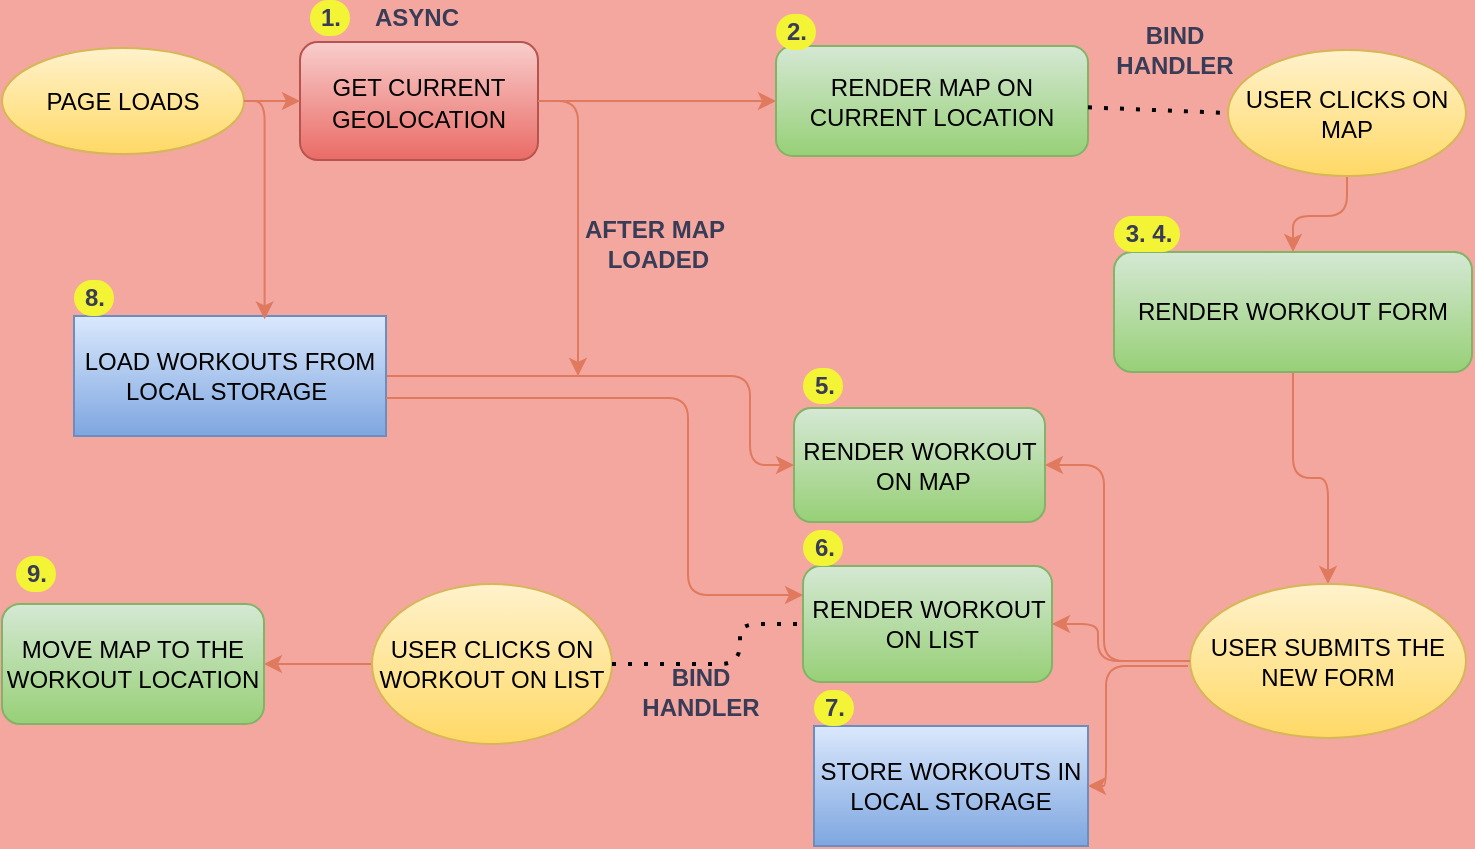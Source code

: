 <mxfile version="15.6.2" type="device"><diagram id="fXfD1jYs4Y8G6mpW6lHS" name="Page-1"><mxGraphModel dx="782" dy="460" grid="0" gridSize="10" guides="1" tooltips="1" connect="1" arrows="1" fold="1" page="1" pageScale="1" pageWidth="827" pageHeight="1169" background="#F4A79F" math="0" shadow="0"><root><mxCell id="0"/><mxCell id="1" parent="0"/><mxCell id="76ufzn0Q6Y50VfSE1W9Z-12" value="" style="edgeStyle=orthogonalEdgeStyle;curved=0;rounded=1;sketch=0;orthogonalLoop=1;jettySize=auto;html=1;fontSize=12;fontColor=#393C56;strokeColor=#E07A5F;fillColor=#F2CC8F;labelBackgroundColor=#F4F1DE;" edge="1" parent="1" source="76ufzn0Q6Y50VfSE1W9Z-3" target="76ufzn0Q6Y50VfSE1W9Z-11"><mxGeometry relative="1" as="geometry"/></mxCell><mxCell id="76ufzn0Q6Y50VfSE1W9Z-3" value="&lt;font style=&quot;font-size: 12px&quot;&gt;GET CURRENT GEOLOCATION&lt;/font&gt;" style="rounded=1;whiteSpace=wrap;html=1;sketch=0;fontSize=13;strokeColor=#b85450;fillColor=#f8cecc;align=center;gradientColor=#ea6b66;" vertex="1" parent="1"><mxGeometry x="167" y="30" width="119" height="59" as="geometry"/></mxCell><mxCell id="76ufzn0Q6Y50VfSE1W9Z-7" value="ASYNC" style="text;html=1;resizable=0;autosize=1;align=center;verticalAlign=middle;points=[];fillColor=none;strokeColor=none;rounded=0;sketch=0;fontColor=#393C56;fontStyle=1" vertex="1" parent="1"><mxGeometry x="199" y="9" width="52" height="18" as="geometry"/></mxCell><mxCell id="76ufzn0Q6Y50VfSE1W9Z-11" value="RENDER MAP ON CURRENT LOCATION" style="rounded=1;whiteSpace=wrap;html=1;sketch=0;fontSize=12;strokeColor=#82b366;fillColor=#d5e8d4;gradientColor=#97d077;" vertex="1" parent="1"><mxGeometry x="405" y="32" width="156" height="55" as="geometry"/></mxCell><mxCell id="76ufzn0Q6Y50VfSE1W9Z-13" value="2." style="text;html=1;resizable=0;autosize=1;align=center;verticalAlign=middle;points=[];fillColor=#F4F436;strokeColor=none;rounded=1;sketch=0;fontSize=12;fontColor=#393C56;fontStyle=1;arcSize=50;" vertex="1" parent="1"><mxGeometry x="405" y="16" width="20" height="18" as="geometry"/></mxCell><mxCell id="76ufzn0Q6Y50VfSE1W9Z-14" value="1." style="text;html=1;align=center;verticalAlign=middle;resizable=0;points=[];autosize=1;strokeColor=none;fillColor=#F4F436;fontSize=12;fontColor=#393C56;fontStyle=1;rounded=1;arcSize=50;" vertex="1" parent="1"><mxGeometry x="172" y="9" width="20" height="18" as="geometry"/></mxCell><mxCell id="76ufzn0Q6Y50VfSE1W9Z-27" value="" style="edgeStyle=orthogonalEdgeStyle;curved=0;rounded=1;sketch=0;orthogonalLoop=1;jettySize=auto;html=1;fontColor=#393C56;strokeColor=#E07A5F;fillColor=#F2CC8F;" edge="1" parent="1" source="76ufzn0Q6Y50VfSE1W9Z-17" target="76ufzn0Q6Y50VfSE1W9Z-26"><mxGeometry relative="1" as="geometry"/></mxCell><mxCell id="76ufzn0Q6Y50VfSE1W9Z-17" value="USER CLICKS ON MAP" style="ellipse;whiteSpace=wrap;html=1;rounded=0;sketch=0;strokeColor=#d6b656;fillColor=#fff2cc;gradientColor=#ffd966;" vertex="1" parent="1"><mxGeometry x="631" y="34" width="119" height="63" as="geometry"/></mxCell><mxCell id="76ufzn0Q6Y50VfSE1W9Z-18" value="PAGE LOADS" style="ellipse;whiteSpace=wrap;html=1;rounded=0;sketch=0;strokeColor=#d6b656;fillColor=#fff2cc;gradientColor=#ffd966;" vertex="1" parent="1"><mxGeometry x="18" y="33" width="121" height="53" as="geometry"/></mxCell><mxCell id="76ufzn0Q6Y50VfSE1W9Z-22" value="" style="endArrow=classic;html=1;rounded=1;sketch=0;fontColor=#393C56;strokeColor=#E07A5F;fillColor=#F2CC8F;curved=0;exitX=1;exitY=0.5;exitDx=0;exitDy=0;entryX=0;entryY=0.5;entryDx=0;entryDy=0;" edge="1" parent="1" source="76ufzn0Q6Y50VfSE1W9Z-18" target="76ufzn0Q6Y50VfSE1W9Z-3"><mxGeometry width="50" height="50" relative="1" as="geometry"><mxPoint x="367" y="168" as="sourcePoint"/><mxPoint x="417" y="118" as="targetPoint"/></mxGeometry></mxCell><mxCell id="76ufzn0Q6Y50VfSE1W9Z-24" value="BIND &lt;br&gt;HANDLER" style="text;html=1;resizable=0;autosize=1;align=center;verticalAlign=middle;points=[];fillColor=none;strokeColor=none;rounded=1;sketch=0;fontColor=#393C56;fontStyle=1;rotation=0;" vertex="1" parent="1"><mxGeometry x="569" y="18" width="69" height="32" as="geometry"/></mxCell><mxCell id="76ufzn0Q6Y50VfSE1W9Z-25" value="" style="endArrow=none;dashed=1;html=1;dashPattern=1 3;strokeWidth=2;rounded=1;sketch=0;fontColor=#393C56;fillColor=#F2CC8F;curved=0;entryX=0;entryY=0.5;entryDx=0;entryDy=0;" edge="1" parent="1" source="76ufzn0Q6Y50VfSE1W9Z-11" target="76ufzn0Q6Y50VfSE1W9Z-17"><mxGeometry width="50" height="50" relative="1" as="geometry"><mxPoint x="367" y="168" as="sourcePoint"/><mxPoint x="659" y="176" as="targetPoint"/></mxGeometry></mxCell><mxCell id="76ufzn0Q6Y50VfSE1W9Z-31" value="" style="edgeStyle=orthogonalEdgeStyle;curved=0;rounded=1;sketch=0;orthogonalLoop=1;jettySize=auto;html=1;fontColor=#393C56;strokeColor=#E07A5F;fillColor=#F2CC8F;entryX=0.5;entryY=0;entryDx=0;entryDy=0;" edge="1" parent="1" source="76ufzn0Q6Y50VfSE1W9Z-26" target="76ufzn0Q6Y50VfSE1W9Z-29"><mxGeometry relative="1" as="geometry"><mxPoint x="246" y="213" as="targetPoint"/></mxGeometry></mxCell><mxCell id="76ufzn0Q6Y50VfSE1W9Z-26" value="RENDER WORKOUT FORM" style="rounded=1;whiteSpace=wrap;html=1;sketch=0;strokeColor=#82b366;fillColor=#d5e8d4;gradientColor=#97d077;" vertex="1" parent="1"><mxGeometry x="574" y="135" width="179" height="60" as="geometry"/></mxCell><mxCell id="76ufzn0Q6Y50VfSE1W9Z-28" value="&lt;b&gt;3. 4.&lt;/b&gt;" style="text;html=1;resizable=0;autosize=1;align=center;verticalAlign=middle;points=[];fillColor=#F4F436;strokeColor=none;rounded=1;sketch=0;fontColor=#393C56;arcSize=50;" vertex="1" parent="1"><mxGeometry x="574" y="117" width="33" height="18" as="geometry"/></mxCell><mxCell id="76ufzn0Q6Y50VfSE1W9Z-34" value="" style="edgeStyle=orthogonalEdgeStyle;rounded=1;sketch=0;orthogonalLoop=1;jettySize=auto;html=1;fontColor=#393C56;strokeColor=#E07A5F;fillColor=#F2CC8F;elbow=vertical;exitX=0;exitY=0.5;exitDx=0;exitDy=0;" edge="1" parent="1" source="76ufzn0Q6Y50VfSE1W9Z-29" target="76ufzn0Q6Y50VfSE1W9Z-32"><mxGeometry relative="1" as="geometry"><Array as="points"><mxPoint x="566" y="340"/><mxPoint x="566" y="321"/></Array></mxGeometry></mxCell><mxCell id="76ufzn0Q6Y50VfSE1W9Z-29" value="USER SUBMITS THE NEW FORM" style="ellipse;whiteSpace=wrap;html=1;rounded=0;sketch=0;strokeColor=#d6b656;fillColor=#fff2cc;gradientColor=#ffd966;" vertex="1" parent="1"><mxGeometry x="612" y="301" width="138" height="77" as="geometry"/></mxCell><mxCell id="76ufzn0Q6Y50VfSE1W9Z-32" value="RENDER WORKOUT&lt;br&gt;&amp;nbsp;ON LIST" style="rounded=1;whiteSpace=wrap;html=1;sketch=0;strokeColor=#82b366;fillColor=#d5e8d4;gradientColor=#97d077;" vertex="1" parent="1"><mxGeometry x="418.5" y="292" width="124.5" height="58" as="geometry"/></mxCell><mxCell id="76ufzn0Q6Y50VfSE1W9Z-33" value="RENDER WORKOUT&lt;br&gt;&amp;nbsp;ON MAP" style="rounded=1;whiteSpace=wrap;html=1;sketch=0;strokeColor=#82b366;fillColor=#d5e8d4;gradientColor=#97d077;" vertex="1" parent="1"><mxGeometry x="414" y="213" width="125.5" height="57" as="geometry"/></mxCell><mxCell id="76ufzn0Q6Y50VfSE1W9Z-37" value="&lt;b&gt;5.&lt;/b&gt;" style="text;html=1;resizable=0;autosize=1;align=center;verticalAlign=middle;points=[];fillColor=#F4F436;strokeColor=none;rounded=1;sketch=0;fontColor=#393C56;arcSize=50;" vertex="1" parent="1"><mxGeometry x="418.5" y="193" width="20" height="18" as="geometry"/></mxCell><mxCell id="76ufzn0Q6Y50VfSE1W9Z-38" value="&lt;b&gt;6.&lt;/b&gt;" style="text;html=1;resizable=0;autosize=1;align=center;verticalAlign=middle;points=[];fillColor=#F4F436;strokeColor=none;rounded=1;sketch=0;fontColor=#393C56;arcSize=50;" vertex="1" parent="1"><mxGeometry x="418.5" y="274" width="20" height="18" as="geometry"/></mxCell><mxCell id="76ufzn0Q6Y50VfSE1W9Z-39" value="STORE WORKOUTS IN LOCAL STORAGE" style="rounded=0;whiteSpace=wrap;html=1;sketch=0;fontSize=12;strokeColor=#6c8ebf;fillColor=#dae8fc;gradientColor=#7ea6e0;" vertex="1" parent="1"><mxGeometry x="424" y="372" width="137" height="60" as="geometry"/></mxCell><mxCell id="76ufzn0Q6Y50VfSE1W9Z-41" value="" style="endArrow=classic;html=1;rounded=1;sketch=0;fontSize=12;fontColor=#393C56;strokeColor=#E07A5F;fillColor=#F2CC8F;elbow=vertical;entryX=1;entryY=0.5;entryDx=0;entryDy=0;exitX=0;exitY=0.5;exitDx=0;exitDy=0;edgeStyle=orthogonalEdgeStyle;" edge="1" parent="1" source="76ufzn0Q6Y50VfSE1W9Z-29" target="76ufzn0Q6Y50VfSE1W9Z-33"><mxGeometry width="50" height="50" relative="1" as="geometry"><mxPoint x="329" y="234" as="sourcePoint"/><mxPoint x="379" y="184" as="targetPoint"/><Array as="points"><mxPoint x="569" y="340"/><mxPoint x="569" y="242"/></Array></mxGeometry></mxCell><mxCell id="76ufzn0Q6Y50VfSE1W9Z-42" value="" style="endArrow=classic;html=1;rounded=1;sketch=0;fontSize=12;fontColor=#393C56;strokeColor=#E07A5F;fillColor=#F2CC8F;elbow=vertical;entryX=1;entryY=0.5;entryDx=0;entryDy=0;edgeStyle=orthogonalEdgeStyle;" edge="1" parent="1" target="76ufzn0Q6Y50VfSE1W9Z-39"><mxGeometry width="50" height="50" relative="1" as="geometry"><mxPoint x="611" y="342" as="sourcePoint"/><mxPoint x="379" y="184" as="targetPoint"/><Array as="points"><mxPoint x="570" y="342"/><mxPoint x="570" y="402"/></Array></mxGeometry></mxCell><mxCell id="76ufzn0Q6Y50VfSE1W9Z-44" value="&lt;b&gt;7.&lt;/b&gt;" style="text;html=1;align=center;verticalAlign=middle;resizable=0;points=[];autosize=1;strokeColor=none;fillColor=#F4F436;fontSize=12;fontColor=#393C56;rounded=1;arcSize=50;" vertex="1" parent="1"><mxGeometry x="424" y="354" width="20" height="18" as="geometry"/></mxCell><mxCell id="76ufzn0Q6Y50VfSE1W9Z-48" value="" style="edgeStyle=orthogonalEdgeStyle;rounded=1;sketch=0;orthogonalLoop=1;jettySize=auto;html=1;fontSize=12;fontColor=#393C56;strokeColor=#E07A5F;fillColor=#F2CC8F;elbow=vertical;entryX=0;entryY=0.5;entryDx=0;entryDy=0;" edge="1" parent="1" source="76ufzn0Q6Y50VfSE1W9Z-45" target="76ufzn0Q6Y50VfSE1W9Z-33"><mxGeometry relative="1" as="geometry"><mxPoint x="290" y="197" as="targetPoint"/><Array as="points"><mxPoint x="392" y="197"/><mxPoint x="392" y="242"/></Array></mxGeometry></mxCell><mxCell id="76ufzn0Q6Y50VfSE1W9Z-45" value="LOAD WORKOUTS FROM LOCAL STORAGE&amp;nbsp;" style="rounded=0;whiteSpace=wrap;html=1;sketch=0;fontSize=12;strokeColor=#6c8ebf;fillColor=#dae8fc;gradientColor=#7ea6e0;" vertex="1" parent="1"><mxGeometry x="54" y="167" width="156" height="60" as="geometry"/></mxCell><mxCell id="76ufzn0Q6Y50VfSE1W9Z-46" value="" style="endArrow=classic;html=1;rounded=1;sketch=0;fontSize=12;fontColor=#393C56;strokeColor=#E07A5F;fillColor=#F2CC8F;elbow=vertical;exitX=1;exitY=0.5;exitDx=0;exitDy=0;entryX=0.611;entryY=0.028;entryDx=0;entryDy=0;edgeStyle=orthogonalEdgeStyle;entryPerimeter=0;" edge="1" parent="1" source="76ufzn0Q6Y50VfSE1W9Z-18" target="76ufzn0Q6Y50VfSE1W9Z-45"><mxGeometry width="50" height="50" relative="1" as="geometry"><mxPoint x="329" y="226" as="sourcePoint"/><mxPoint x="379" y="176" as="targetPoint"/></mxGeometry></mxCell><mxCell id="76ufzn0Q6Y50VfSE1W9Z-49" value="" style="endArrow=classic;html=1;rounded=1;sketch=0;fontSize=12;fontColor=#393C56;strokeColor=#E07A5F;fillColor=#F2CC8F;elbow=vertical;entryX=0;entryY=0.25;entryDx=0;entryDy=0;edgeStyle=orthogonalEdgeStyle;" edge="1" parent="1" target="76ufzn0Q6Y50VfSE1W9Z-32"><mxGeometry width="50" height="50" relative="1" as="geometry"><mxPoint x="210" y="208" as="sourcePoint"/><mxPoint x="379" y="169" as="targetPoint"/><Array as="points"><mxPoint x="210" y="208"/><mxPoint x="361" y="208"/><mxPoint x="361" y="307"/></Array></mxGeometry></mxCell><mxCell id="76ufzn0Q6Y50VfSE1W9Z-51" value="" style="endArrow=classic;html=1;rounded=1;sketch=0;fontSize=12;fontColor=#393C56;strokeColor=#E07A5F;fillColor=#F2CC8F;elbow=vertical;exitX=1;exitY=0.5;exitDx=0;exitDy=0;edgeStyle=orthogonalEdgeStyle;" edge="1" parent="1" source="76ufzn0Q6Y50VfSE1W9Z-3"><mxGeometry width="50" height="50" relative="1" as="geometry"><mxPoint x="329" y="212" as="sourcePoint"/><mxPoint x="306" y="197" as="targetPoint"/><Array as="points"><mxPoint x="306" y="60"/><mxPoint x="306" y="197"/></Array></mxGeometry></mxCell><mxCell id="76ufzn0Q6Y50VfSE1W9Z-52" value="&lt;b&gt;AFTER MAP&lt;br&gt;&amp;nbsp;LOADED&lt;/b&gt;" style="text;html=1;resizable=0;autosize=1;align=center;verticalAlign=middle;points=[];fillColor=none;strokeColor=none;rounded=0;sketch=0;fontSize=12;fontColor=#393C56;" vertex="1" parent="1"><mxGeometry x="304" y="115" width="80" height="32" as="geometry"/></mxCell><mxCell id="76ufzn0Q6Y50VfSE1W9Z-53" value="&lt;b&gt;8.&lt;/b&gt;" style="text;html=1;resizable=0;autosize=1;align=center;verticalAlign=middle;points=[];fillColor=#F4F436;strokeColor=none;rounded=1;sketch=0;fontSize=12;fontColor=#393C56;arcSize=50;" vertex="1" parent="1"><mxGeometry x="54" y="149" width="20" height="18" as="geometry"/></mxCell><mxCell id="76ufzn0Q6Y50VfSE1W9Z-58" value="" style="edgeStyle=orthogonalEdgeStyle;rounded=1;sketch=0;orthogonalLoop=1;jettySize=auto;html=1;fontSize=12;fontColor=#393C56;strokeColor=#E07A5F;fillColor=#F2CC8F;elbow=vertical;" edge="1" parent="1" source="76ufzn0Q6Y50VfSE1W9Z-54" target="76ufzn0Q6Y50VfSE1W9Z-57"><mxGeometry relative="1" as="geometry"/></mxCell><mxCell id="76ufzn0Q6Y50VfSE1W9Z-54" value="USER CLICKS ON WORKOUT ON LIST" style="ellipse;whiteSpace=wrap;html=1;rounded=1;sketch=0;fontSize=12;strokeColor=#d6b656;fillColor=#fff2cc;gradientColor=#ffd966;" vertex="1" parent="1"><mxGeometry x="203" y="301" width="120" height="80" as="geometry"/></mxCell><mxCell id="76ufzn0Q6Y50VfSE1W9Z-56" value="&lt;b&gt;BIND &lt;br&gt;HANDLER&lt;/b&gt;" style="text;html=1;resizable=0;autosize=1;align=center;verticalAlign=middle;points=[];fillColor=none;strokeColor=none;rounded=0;sketch=0;fontSize=12;fontColor=#393C56;" vertex="1" parent="1"><mxGeometry x="332" y="339" width="69" height="32" as="geometry"/></mxCell><mxCell id="76ufzn0Q6Y50VfSE1W9Z-57" value="MOVE MAP TO THE WORKOUT LOCATION" style="rounded=1;whiteSpace=wrap;html=1;sketch=0;fontSize=12;strokeColor=#82b366;fillColor=#d5e8d4;gradientColor=#97d077;" vertex="1" parent="1"><mxGeometry x="18" y="311" width="131" height="60" as="geometry"/></mxCell><mxCell id="76ufzn0Q6Y50VfSE1W9Z-59" value="&lt;b&gt;9.&lt;/b&gt;" style="text;html=1;resizable=0;autosize=1;align=center;verticalAlign=middle;points=[];fillColor=#F4F436;strokeColor=none;rounded=1;sketch=0;fontSize=12;fontColor=#393C56;arcSize=50;" vertex="1" parent="1"><mxGeometry x="25" y="287" width="20" height="18" as="geometry"/></mxCell><mxCell id="76ufzn0Q6Y50VfSE1W9Z-60" value="" style="endArrow=none;dashed=1;html=1;dashPattern=1 3;strokeWidth=2;rounded=1;sketch=0;fontSize=12;fontColor=#393C56;fillColor=#F2CC8F;elbow=vertical;exitX=1;exitY=0.5;exitDx=0;exitDy=0;edgeStyle=orthogonalEdgeStyle;entryX=0;entryY=0.5;entryDx=0;entryDy=0;" edge="1" parent="1" source="76ufzn0Q6Y50VfSE1W9Z-54" target="76ufzn0Q6Y50VfSE1W9Z-32"><mxGeometry width="50" height="50" relative="1" as="geometry"><mxPoint x="329" y="277" as="sourcePoint"/><mxPoint x="391" y="328" as="targetPoint"/><Array as="points"><mxPoint x="387" y="341"/><mxPoint x="387" y="321"/></Array></mxGeometry></mxCell></root></mxGraphModel></diagram></mxfile>